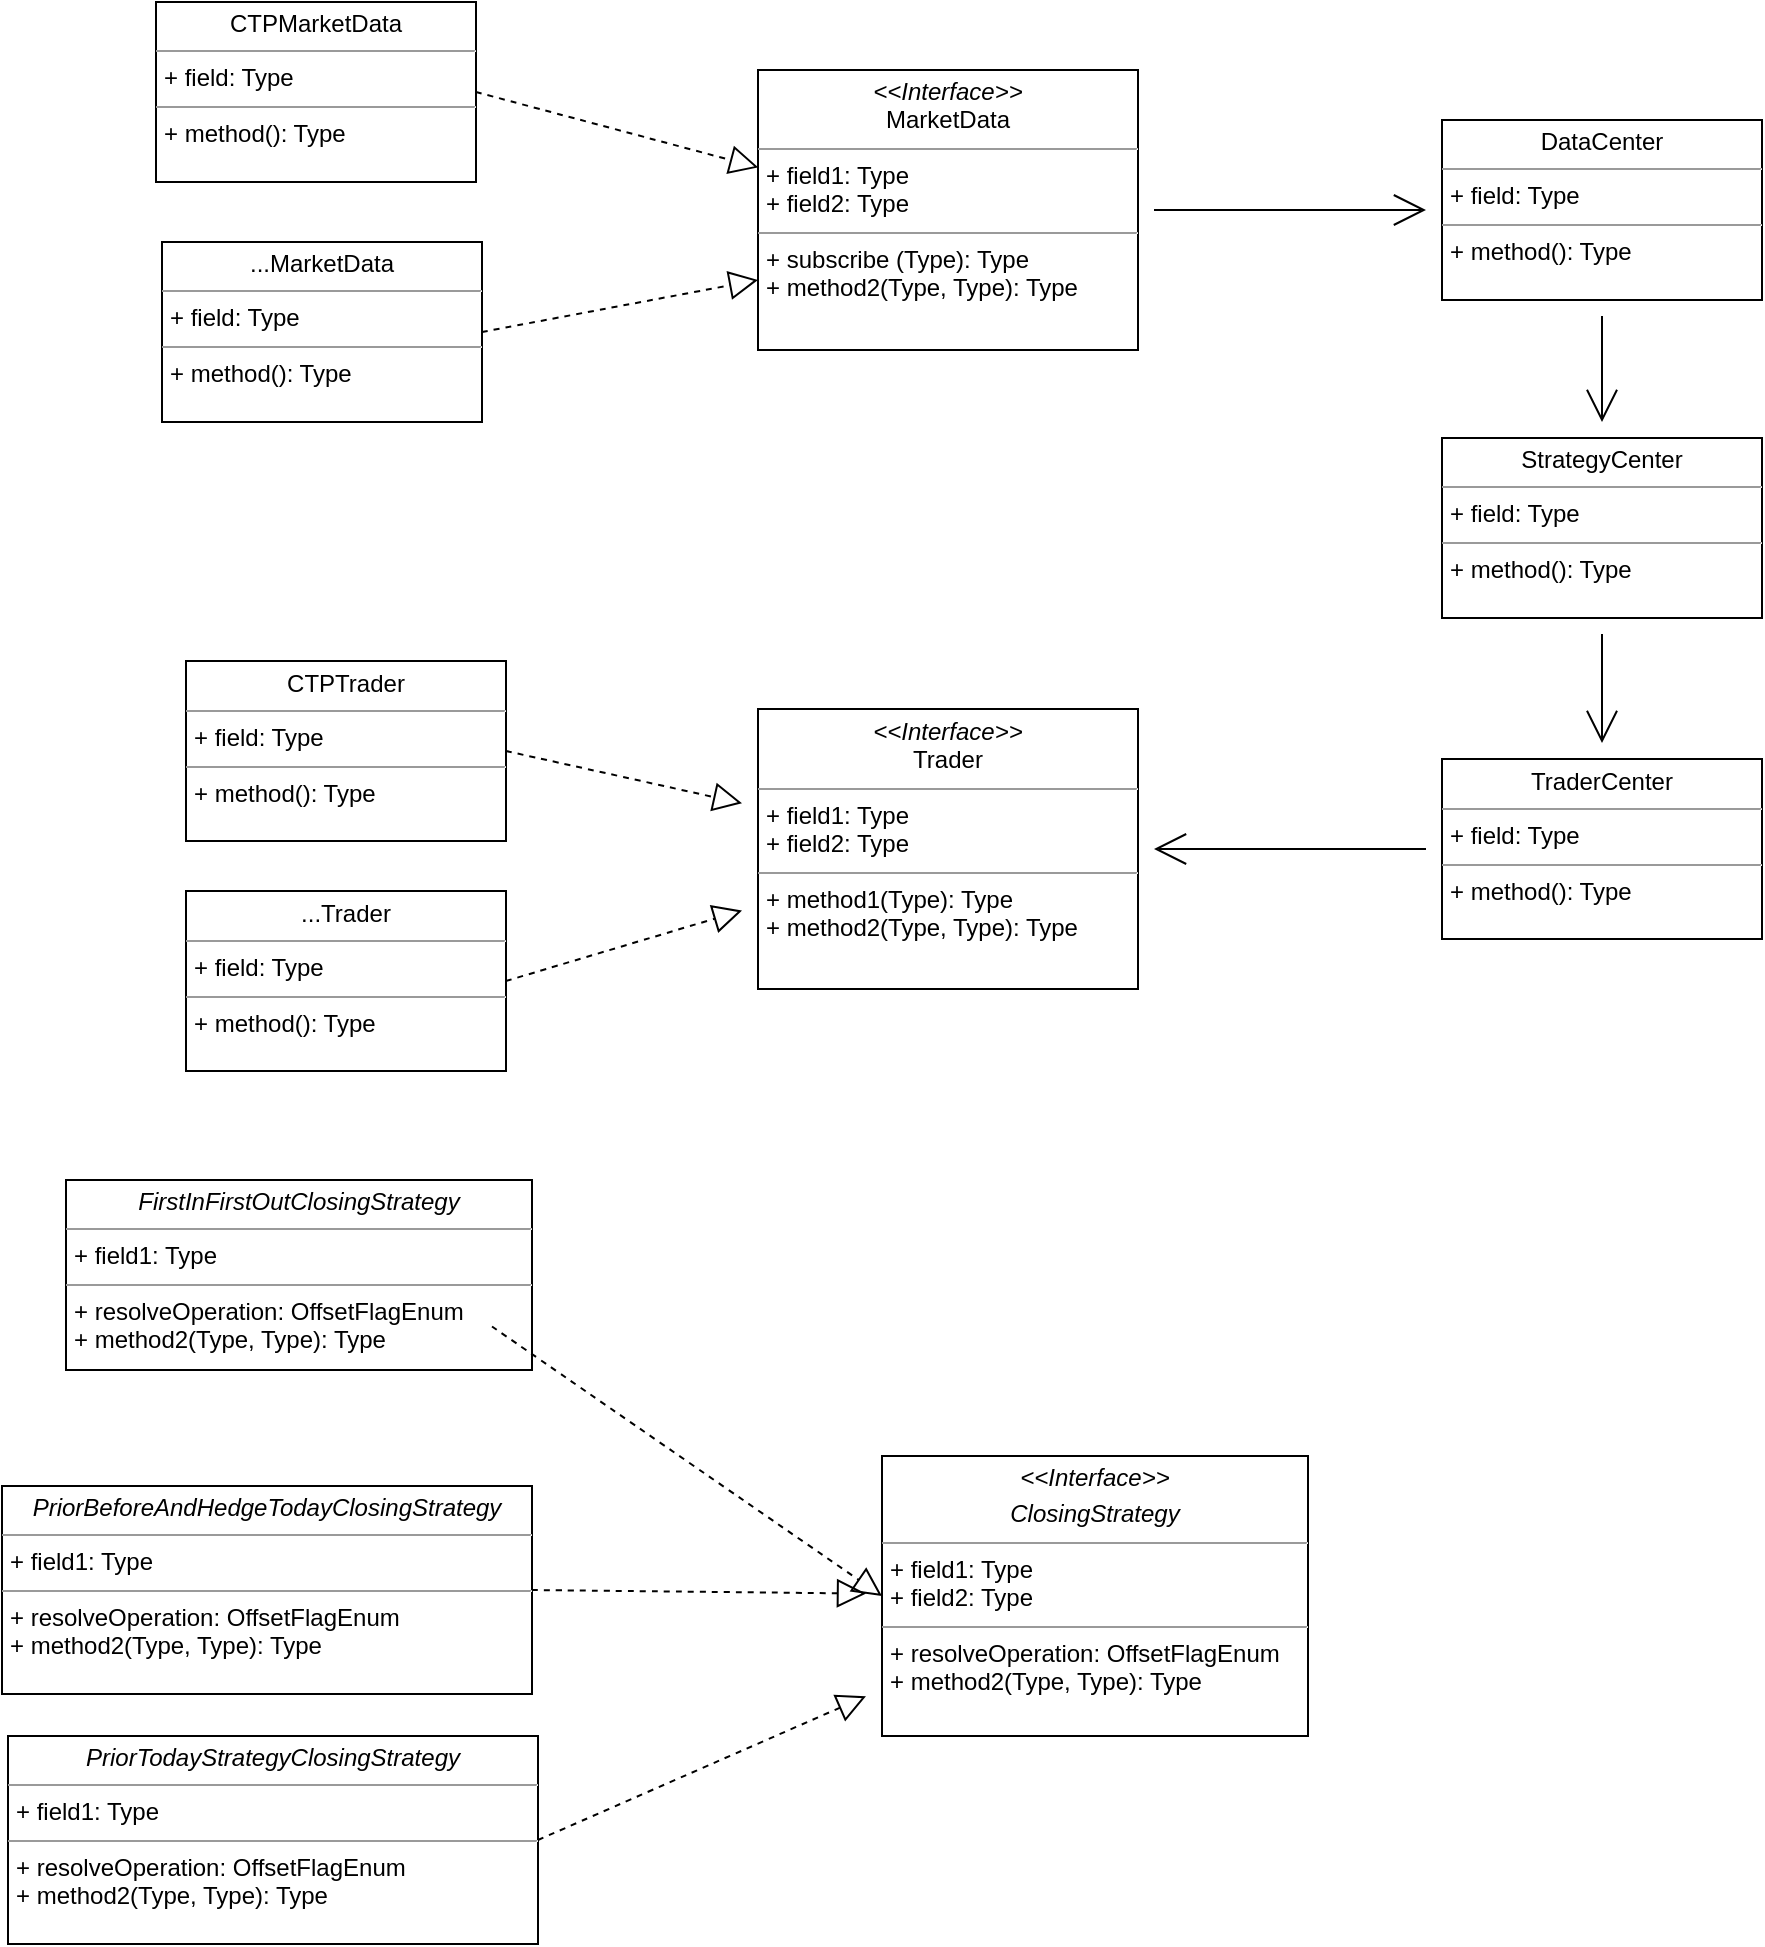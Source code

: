<mxfile version="20.5.1" type="github">
  <diagram id="gzcLncfyu2RjhO8Vb5th" name="第 1 页">
    <mxGraphModel dx="1863" dy="543" grid="0" gridSize="10" guides="1" tooltips="1" connect="1" arrows="1" fold="1" page="0" pageScale="1" pageWidth="827" pageHeight="1169" math="0" shadow="0">
      <root>
        <mxCell id="0" />
        <mxCell id="1" parent="0" />
        <mxCell id="FOe87Svn7Ragx-8BAH7n-5" value="" style="edgeStyle=none;curved=1;rounded=0;orthogonalLoop=1;jettySize=auto;html=1;endArrow=open;startSize=14;endSize=14;sourcePerimeterSpacing=8;targetPerimeterSpacing=8;" parent="1" source="A8RhbO1rcjVdho5e5Z4h-17" target="A8RhbO1rcjVdho5e5Z4h-22" edge="1">
          <mxGeometry relative="1" as="geometry" />
        </mxCell>
        <mxCell id="A8RhbO1rcjVdho5e5Z4h-17" value="&lt;p style=&quot;margin:0px;margin-top:4px;text-align:center;&quot;&gt;&lt;i&gt;&amp;lt;&amp;lt;Interface&amp;gt;&amp;gt;&lt;/i&gt;&lt;br&gt;MarketData&lt;/p&gt;&lt;hr size=&quot;1&quot;&gt;&lt;p style=&quot;margin:0px;margin-left:4px;&quot;&gt;+ field1: Type&lt;br&gt;+ field2: Type&lt;/p&gt;&lt;hr size=&quot;1&quot;&gt;&lt;p style=&quot;margin:0px;margin-left:4px;&quot;&gt;+ subscribe&amp;nbsp;(Type): Type&lt;br&gt;+ method2(Type, Type): Type&lt;/p&gt;" style="verticalAlign=top;align=left;overflow=fill;fontSize=12;fontFamily=Helvetica;html=1;hachureGap=4;" parent="1" vertex="1">
          <mxGeometry x="-257" y="119" width="190" height="140" as="geometry" />
        </mxCell>
        <mxCell id="A8RhbO1rcjVdho5e5Z4h-18" value="&lt;p style=&quot;margin:0px;margin-top:4px;text-align:center;&quot;&gt;CTPMarketData&lt;br&gt;&lt;/p&gt;&lt;hr size=&quot;1&quot;&gt;&lt;p style=&quot;margin:0px;margin-left:4px;&quot;&gt;+ field: Type&lt;/p&gt;&lt;hr size=&quot;1&quot;&gt;&lt;p style=&quot;margin:0px;margin-left:4px;&quot;&gt;+ method(): Type&lt;/p&gt;" style="verticalAlign=top;align=left;overflow=fill;fontSize=12;fontFamily=Helvetica;html=1;hachureGap=4;" parent="1" vertex="1">
          <mxGeometry x="-558" y="85" width="160" height="90" as="geometry" />
        </mxCell>
        <mxCell id="A8RhbO1rcjVdho5e5Z4h-19" value="&lt;p style=&quot;margin:0px;margin-top:4px;text-align:center;&quot;&gt;...MarketData&lt;br&gt;&lt;/p&gt;&lt;hr size=&quot;1&quot;&gt;&lt;p style=&quot;margin:0px;margin-left:4px;&quot;&gt;+ field: Type&lt;/p&gt;&lt;hr size=&quot;1&quot;&gt;&lt;p style=&quot;margin:0px;margin-left:4px;&quot;&gt;+ method(): Type&lt;/p&gt;" style="verticalAlign=top;align=left;overflow=fill;fontSize=12;fontFamily=Helvetica;html=1;hachureGap=4;" parent="1" vertex="1">
          <mxGeometry x="-555" y="205" width="160" height="90" as="geometry" />
        </mxCell>
        <mxCell id="FOe87Svn7Ragx-8BAH7n-3" value="" style="edgeStyle=none;curved=1;rounded=0;orthogonalLoop=1;jettySize=auto;html=1;endArrow=open;startSize=14;endSize=14;sourcePerimeterSpacing=8;targetPerimeterSpacing=8;" parent="1" source="A8RhbO1rcjVdho5e5Z4h-22" target="FOe87Svn7Ragx-8BAH7n-1" edge="1">
          <mxGeometry relative="1" as="geometry" />
        </mxCell>
        <mxCell id="A8RhbO1rcjVdho5e5Z4h-22" value="&lt;p style=&quot;margin:0px;margin-top:4px;text-align:center;&quot;&gt;DataCenter&lt;br&gt;&lt;/p&gt;&lt;hr size=&quot;1&quot;&gt;&lt;p style=&quot;margin:0px;margin-left:4px;&quot;&gt;+ field: Type&lt;/p&gt;&lt;hr size=&quot;1&quot;&gt;&lt;p style=&quot;margin:0px;margin-left:4px;&quot;&gt;+ method(): Type&lt;/p&gt;" style="verticalAlign=top;align=left;overflow=fill;fontSize=12;fontFamily=Helvetica;html=1;hachureGap=4;" parent="1" vertex="1">
          <mxGeometry x="85" y="144" width="160" height="90" as="geometry" />
        </mxCell>
        <mxCell id="A8RhbO1rcjVdho5e5Z4h-23" value="&lt;p style=&quot;margin:0px;margin-top:4px;text-align:center;&quot;&gt;&lt;i&gt;&amp;lt;&amp;lt;Interface&amp;gt;&amp;gt;&lt;/i&gt;&lt;br&gt;Trader&lt;/p&gt;&lt;hr size=&quot;1&quot;&gt;&lt;p style=&quot;margin:0px;margin-left:4px;&quot;&gt;+ field1: Type&lt;br&gt;+ field2: Type&lt;/p&gt;&lt;hr size=&quot;1&quot;&gt;&lt;p style=&quot;margin:0px;margin-left:4px;&quot;&gt;+ method1(Type): Type&lt;br&gt;+ method2(Type, Type): Type&lt;/p&gt;" style="verticalAlign=top;align=left;overflow=fill;fontSize=12;fontFamily=Helvetica;html=1;hachureGap=4;" parent="1" vertex="1">
          <mxGeometry x="-257" y="438.5" width="190" height="140" as="geometry" />
        </mxCell>
        <mxCell id="A8RhbO1rcjVdho5e5Z4h-25" value="&lt;p style=&quot;margin:0px;margin-top:4px;text-align:center;&quot;&gt;CTPTrader&lt;/p&gt;&lt;hr size=&quot;1&quot;&gt;&lt;p style=&quot;margin:0px;margin-left:4px;&quot;&gt;+ field: Type&lt;/p&gt;&lt;hr size=&quot;1&quot;&gt;&lt;p style=&quot;margin:0px;margin-left:4px;&quot;&gt;+ method(): Type&lt;/p&gt;" style="verticalAlign=top;align=left;overflow=fill;fontSize=12;fontFamily=Helvetica;html=1;hachureGap=4;" parent="1" vertex="1">
          <mxGeometry x="-543" y="414.5" width="160" height="90" as="geometry" />
        </mxCell>
        <mxCell id="A8RhbO1rcjVdho5e5Z4h-26" value="&lt;p style=&quot;margin:0px;margin-top:4px;text-align:center;&quot;&gt;...Trader&lt;/p&gt;&lt;hr size=&quot;1&quot;&gt;&lt;p style=&quot;margin:0px;margin-left:4px;&quot;&gt;+ field: Type&lt;/p&gt;&lt;hr size=&quot;1&quot;&gt;&lt;p style=&quot;margin:0px;margin-left:4px;&quot;&gt;+ method(): Type&lt;/p&gt;" style="verticalAlign=top;align=left;overflow=fill;fontSize=12;fontFamily=Helvetica;html=1;hachureGap=4;" parent="1" vertex="1">
          <mxGeometry x="-543" y="529.5" width="160" height="90" as="geometry" />
        </mxCell>
        <mxCell id="A8RhbO1rcjVdho5e5Z4h-27" value="" style="endArrow=block;dashed=1;endFill=0;endSize=12;html=1;rounded=0;sourcePerimeterSpacing=8;targetPerimeterSpacing=8;curved=1;exitX=1;exitY=0.5;exitDx=0;exitDy=0;entryX=0.001;entryY=0.348;entryDx=0;entryDy=0;entryPerimeter=0;" parent="1" source="A8RhbO1rcjVdho5e5Z4h-18" target="A8RhbO1rcjVdho5e5Z4h-17" edge="1">
          <mxGeometry width="160" relative="1" as="geometry">
            <mxPoint x="-363" y="133" as="sourcePoint" />
            <mxPoint x="-203" y="133.29" as="targetPoint" />
          </mxGeometry>
        </mxCell>
        <mxCell id="A8RhbO1rcjVdho5e5Z4h-28" value="" style="endArrow=block;dashed=1;endFill=0;endSize=12;html=1;rounded=0;sourcePerimeterSpacing=8;targetPerimeterSpacing=8;curved=1;exitX=1;exitY=0.5;exitDx=0;exitDy=0;entryX=0;entryY=0.75;entryDx=0;entryDy=0;" parent="1" source="A8RhbO1rcjVdho5e5Z4h-19" target="A8RhbO1rcjVdho5e5Z4h-17" edge="1">
          <mxGeometry width="160" relative="1" as="geometry">
            <mxPoint x="-390" y="188" as="sourcePoint" />
            <mxPoint x="-183" y="262.0" as="targetPoint" />
          </mxGeometry>
        </mxCell>
        <mxCell id="A8RhbO1rcjVdho5e5Z4h-29" value="" style="endArrow=block;dashed=1;endFill=0;endSize=12;html=1;rounded=0;sourcePerimeterSpacing=8;targetPerimeterSpacing=8;curved=1;exitX=1;exitY=0.5;exitDx=0;exitDy=0;" parent="1" source="A8RhbO1rcjVdho5e5Z4h-25" target="A8RhbO1rcjVdho5e5Z4h-23" edge="1">
          <mxGeometry width="160" relative="1" as="geometry">
            <mxPoint x="-485" y="272.5" as="sourcePoint" />
            <mxPoint x="-347" y="246.5" as="targetPoint" />
          </mxGeometry>
        </mxCell>
        <mxCell id="A8RhbO1rcjVdho5e5Z4h-30" value="" style="endArrow=block;dashed=1;endFill=0;endSize=12;html=1;rounded=0;sourcePerimeterSpacing=8;targetPerimeterSpacing=8;curved=1;exitX=1;exitY=0.5;exitDx=0;exitDy=0;" parent="1" source="A8RhbO1rcjVdho5e5Z4h-26" target="A8RhbO1rcjVdho5e5Z4h-23" edge="1">
          <mxGeometry width="160" relative="1" as="geometry">
            <mxPoint x="-373" y="469.5" as="sourcePoint" />
            <mxPoint x="-310" y="486.199" as="targetPoint" />
          </mxGeometry>
        </mxCell>
        <mxCell id="FOe87Svn7Ragx-8BAH7n-4" value="" style="edgeStyle=none;curved=1;rounded=0;orthogonalLoop=1;jettySize=auto;html=1;endArrow=open;startSize=14;endSize=14;sourcePerimeterSpacing=8;targetPerimeterSpacing=8;" parent="1" source="FOe87Svn7Ragx-8BAH7n-1" target="FOe87Svn7Ragx-8BAH7n-2" edge="1">
          <mxGeometry relative="1" as="geometry" />
        </mxCell>
        <mxCell id="FOe87Svn7Ragx-8BAH7n-1" value="&lt;p style=&quot;margin:0px;margin-top:4px;text-align:center;&quot;&gt;StrategyCenter&lt;br&gt;&lt;/p&gt;&lt;hr size=&quot;1&quot;&gt;&lt;p style=&quot;margin:0px;margin-left:4px;&quot;&gt;+ field: Type&lt;/p&gt;&lt;hr size=&quot;1&quot;&gt;&lt;p style=&quot;margin:0px;margin-left:4px;&quot;&gt;+ method(): Type&lt;/p&gt;" style="verticalAlign=top;align=left;overflow=fill;fontSize=12;fontFamily=Helvetica;html=1;hachureGap=4;" parent="1" vertex="1">
          <mxGeometry x="85" y="303" width="160" height="90" as="geometry" />
        </mxCell>
        <mxCell id="FOe87Svn7Ragx-8BAH7n-6" value="" style="edgeStyle=none;curved=1;rounded=0;orthogonalLoop=1;jettySize=auto;html=1;endArrow=open;startSize=14;endSize=14;sourcePerimeterSpacing=8;targetPerimeterSpacing=8;" parent="1" source="FOe87Svn7Ragx-8BAH7n-2" target="A8RhbO1rcjVdho5e5Z4h-23" edge="1">
          <mxGeometry relative="1" as="geometry" />
        </mxCell>
        <mxCell id="FOe87Svn7Ragx-8BAH7n-2" value="&lt;p style=&quot;margin:0px;margin-top:4px;text-align:center;&quot;&gt;Trader&lt;span style=&quot;background-color: initial;&quot;&gt;Center&lt;/span&gt;&lt;/p&gt;&lt;hr size=&quot;1&quot;&gt;&lt;p style=&quot;margin:0px;margin-left:4px;&quot;&gt;+ field: Type&lt;/p&gt;&lt;hr size=&quot;1&quot;&gt;&lt;p style=&quot;margin:0px;margin-left:4px;&quot;&gt;+ method(): Type&lt;/p&gt;" style="verticalAlign=top;align=left;overflow=fill;fontSize=12;fontFamily=Helvetica;html=1;hachureGap=4;" parent="1" vertex="1">
          <mxGeometry x="85" y="463.5" width="160" height="90" as="geometry" />
        </mxCell>
        <mxCell id="XSOajKytcmtorwOCktQQ-2" value="&lt;p style=&quot;margin:0px;margin-top:4px;text-align:center;&quot;&gt;&lt;i&gt;&amp;lt;&amp;lt;Interface&amp;gt;&amp;gt;&lt;/i&gt;&lt;br&gt;&lt;/p&gt;&lt;p style=&quot;margin:0px;margin-top:4px;text-align:center;&quot;&gt;&lt;i&gt;ClosingStrategy&lt;/i&gt;&lt;/p&gt;&lt;hr size=&quot;1&quot;&gt;&lt;p style=&quot;margin:0px;margin-left:4px;&quot;&gt;+ field1: Type&lt;br&gt;+ field2: Type&lt;/p&gt;&lt;hr size=&quot;1&quot;&gt;&lt;p style=&quot;margin:0px;margin-left:4px;&quot;&gt;+ resolveOperation: OffsetFlagEnum&lt;br&gt;+ method2(Type, Type): Type&lt;/p&gt;" style="verticalAlign=top;align=left;overflow=fill;fontSize=12;fontFamily=Helvetica;html=1;hachureGap=4;" vertex="1" parent="1">
          <mxGeometry x="-195" y="812" width="213" height="140" as="geometry" />
        </mxCell>
        <mxCell id="XSOajKytcmtorwOCktQQ-3" value="&lt;p style=&quot;margin:0px;margin-top:4px;text-align:center;&quot;&gt;&lt;i style=&quot;background-color: initial;&quot;&gt;FirstInFirstOutClosingStrategy&lt;/i&gt;&lt;br&gt;&lt;/p&gt;&lt;hr size=&quot;1&quot;&gt;&lt;p style=&quot;margin:0px;margin-left:4px;&quot;&gt;+ field1: Type&lt;/p&gt;&lt;hr size=&quot;1&quot;&gt;&lt;p style=&quot;margin:0px;margin-left:4px;&quot;&gt;+ resolveOperation: OffsetFlagEnum&lt;br&gt;+ method2(Type, Type): Type&lt;/p&gt;" style="verticalAlign=top;align=left;overflow=fill;fontSize=12;fontFamily=Helvetica;html=1;hachureGap=4;" vertex="1" parent="1">
          <mxGeometry x="-603" y="674" width="233" height="95" as="geometry" />
        </mxCell>
        <mxCell id="XSOajKytcmtorwOCktQQ-7" value="" style="endArrow=block;dashed=1;endFill=0;endSize=12;html=1;rounded=0;sourcePerimeterSpacing=8;targetPerimeterSpacing=8;curved=1;exitX=1;exitY=0.5;exitDx=0;exitDy=0;entryX=0;entryY=0.5;entryDx=0;entryDy=0;" edge="1" parent="1" target="XSOajKytcmtorwOCktQQ-2">
          <mxGeometry width="160" relative="1" as="geometry">
            <mxPoint x="-390" y="747.24" as="sourcePoint" />
            <mxPoint x="-272" y="712.0" as="targetPoint" />
          </mxGeometry>
        </mxCell>
        <mxCell id="XSOajKytcmtorwOCktQQ-9" value="&lt;p style=&quot;margin:0px;margin-top:4px;text-align:center;&quot;&gt;&lt;i style=&quot;background-color: initial;&quot;&gt;PriorBeforeAndHedgeToday&lt;/i&gt;&lt;i style=&quot;background-color: initial;&quot;&gt;ClosingStrategy&lt;/i&gt;&lt;/p&gt;&lt;hr size=&quot;1&quot;&gt;&lt;p style=&quot;margin:0px;margin-left:4px;&quot;&gt;+ field1: Type&lt;/p&gt;&lt;hr size=&quot;1&quot;&gt;&lt;p style=&quot;margin:0px;margin-left:4px;&quot;&gt;+ resolveOperation: OffsetFlagEnum&lt;br&gt;+ method2(Type, Type): Type&lt;/p&gt;" style="verticalAlign=top;align=left;overflow=fill;fontSize=12;fontFamily=Helvetica;html=1;hachureGap=4;" vertex="1" parent="1">
          <mxGeometry x="-635" y="827" width="265" height="104" as="geometry" />
        </mxCell>
        <mxCell id="XSOajKytcmtorwOCktQQ-10" value="" style="endArrow=block;dashed=1;endFill=0;endSize=12;html=1;rounded=0;sourcePerimeterSpacing=8;targetPerimeterSpacing=8;curved=1;exitX=1;exitY=0.5;exitDx=0;exitDy=0;" edge="1" parent="1" source="XSOajKytcmtorwOCktQQ-9" target="XSOajKytcmtorwOCktQQ-2">
          <mxGeometry width="160" relative="1" as="geometry">
            <mxPoint x="-380" y="757.24" as="sourcePoint" />
            <mxPoint x="-247" y="735" as="targetPoint" />
          </mxGeometry>
        </mxCell>
        <mxCell id="XSOajKytcmtorwOCktQQ-11" value="&lt;p style=&quot;margin:0px;margin-top:4px;text-align:center;&quot;&gt;&lt;i style=&quot;background-color: initial;&quot;&gt;PriorTodayStrategy&lt;/i&gt;&lt;i style=&quot;background-color: initial;&quot;&gt;ClosingStrategy&lt;/i&gt;&lt;/p&gt;&lt;hr size=&quot;1&quot;&gt;&lt;p style=&quot;margin:0px;margin-left:4px;&quot;&gt;+ field1: Type&lt;/p&gt;&lt;hr size=&quot;1&quot;&gt;&lt;p style=&quot;margin:0px;margin-left:4px;&quot;&gt;+ resolveOperation: OffsetFlagEnum&lt;br&gt;+ method2(Type, Type): Type&lt;/p&gt;" style="verticalAlign=top;align=left;overflow=fill;fontSize=12;fontFamily=Helvetica;html=1;hachureGap=4;" vertex="1" parent="1">
          <mxGeometry x="-632" y="952" width="265" height="104" as="geometry" />
        </mxCell>
        <mxCell id="XSOajKytcmtorwOCktQQ-12" value="" style="endArrow=block;dashed=1;endFill=0;endSize=12;html=1;rounded=0;sourcePerimeterSpacing=8;targetPerimeterSpacing=8;curved=1;exitX=1;exitY=0.5;exitDx=0;exitDy=0;" edge="1" parent="1" source="XSOajKytcmtorwOCktQQ-11" target="XSOajKytcmtorwOCktQQ-2">
          <mxGeometry width="160" relative="1" as="geometry">
            <mxPoint x="-360" y="889" as="sourcePoint" />
            <mxPoint x="-235" y="883" as="targetPoint" />
          </mxGeometry>
        </mxCell>
      </root>
    </mxGraphModel>
  </diagram>
</mxfile>
